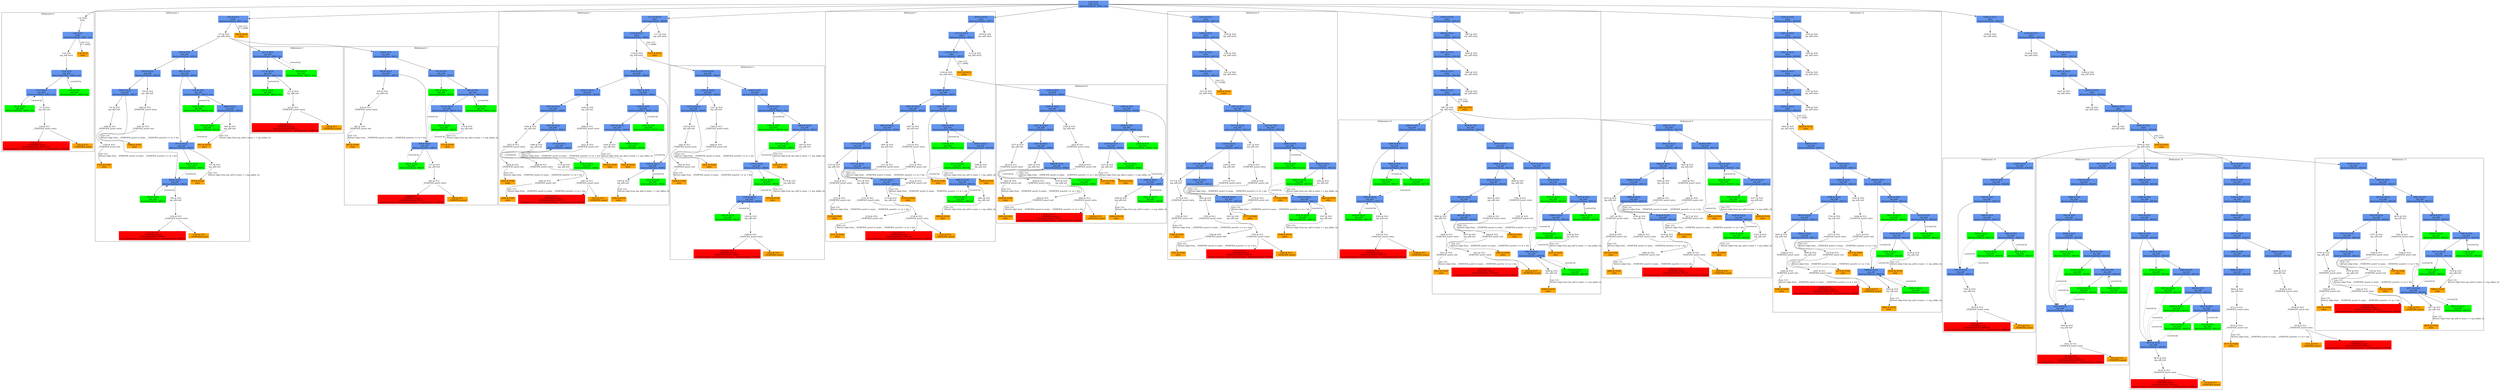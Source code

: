digraph ARG {
node [style="filled" shape="box" color="white"]
subgraph cluster_0 {
label="Refinement 0"
1 [label="1 @ N162\nmain\n" id="1"]
4 [fillcolor="cornflowerblue" label="4 @ N151\nmain\nAbstractionState: ABS1: true\n" id="4"]
8 [label="8 @ N20\nmp_add entry\n" id="8"]
43 [fillcolor="cornflowerblue" label="43 @ N70\nmp_add\nAbstractionState: ABS2: true\n" id="43"]
53 [fillcolor="cornflowerblue" label="53 @ N122\nmp_add\nAbstractionState: ABS3: true\n" id="53"]
81 [fillcolor="green" label="81 @ N122\nmp_add\nAbstractionState: ABS4: true\n" id="81"]
57 [label="57 @ N19\nmp_add exit\n" id="57"]
159 [label="159 @ N11\n__VERIFIER_assert entry\n" id="159"]
164 [fillcolor="red" label="164 @ N15\n__VERIFIER_assert\nAbstractionState: ABS6: true\n AutomatonState: ErrorLabelAutomaton: _predefinedState_ERROR\n" id="164"]
162 [fillcolor="orange" label="162 @ N13\n__VERIFIER_assert\n" id="162"]
158 [fillcolor="green" label="158 @ N70\nmp_add\nAbstractionState: ABS5: true\n" id="158"]
5 [fillcolor="orange" label="5 @ N152\nmain\n" id="5"]
1 -> 4 []
4 -> 5 [label="Line 113: \l[i < 2048]\l" id="4 -> 5"]
4 -> 8 []
8 -> 43 []
158 -> 43 [style="dashed" weight="0" label="covered by"]
43 -> 158 []
43 -> 53 []
81 -> 53 [style="dashed" weight="0" label="covered by"]
53 -> 57 []
53 -> 81 []
57 -> 159 []
159 -> 162 []
159 -> 164 []
}
0 -> 1
subgraph cluster_1 {
label="Refinement 1"
207 [fillcolor="cornflowerblue" label="207 @ N70\nmp_add\nAbstractionState: ABS8: true\n" id="207"]
217 [fillcolor="cornflowerblue" label="217 @ N122\nmp_add\nAbstractionState: ABS9: true\n" id="217"]
245 [fillcolor="green" label="245 @ N122\nmp_add\nAbstractionState: ABS10: true\n" id="245"]
221 [label="221 @ N19\nmp_add exit\n" id="221"]
323 [label="323 @ N11\n__VERIFIER_assert entry\n" id="323"]
328 [fillcolor="red" label="328 @ N15\n__VERIFIER_assert\nAbstractionState: ABS12\n AutomatonState: ErrorLabelAutomaton: _predefinedState_ERROR\n" id="328"]
326 [fillcolor="orange" label="326 @ N13\n__VERIFIER_assert\n" id="326"]
322 [fillcolor="green" label="322 @ N70\nmp_add\nAbstractionState: ABS11: true\n" id="322"]
322 -> 207 [style="dashed" weight="0" label="covered by"]
207 -> 322 []
207 -> 217 []
245 -> 217 [style="dashed" weight="0" label="covered by"]
217 -> 221 []
217 -> 245 []
221 -> 323 []
323 -> 326 []
323 -> 328 []
}
172 -> 207
subgraph cluster_2 {
label="Refinement 2"
330 [fillcolor="cornflowerblue" label="330 @ N70\nmp_add\nAbstractionState: ABS13\n" id="330"]
340 [fillcolor="cornflowerblue" label="340 @ N122\nmp_add\nAbstractionState: ABS14\n" id="340"]
368 [fillcolor="cornflowerblue" label="368 @ N122\nmp_add\nAbstractionState: ABS15\n" id="368"]
396 [fillcolor="green" label="396 @ N122\nmp_add\nAbstractionState: ABS16\n" id="396"]
372 [label="372 @ N19\nmp_add exit\n" id="372"]
683 [label="683 @ N11\n__VERIFIER_assert entry\n" id="683"]
688 [fillcolor="red" label="688 @ N15\n__VERIFIER_assert\nAbstractionState: ABS24\n AutomatonState: ErrorLabelAutomaton: _predefinedState_ERROR\n" id="688"]
686 [fillcolor="orange" label="686 @ N13\n__VERIFIER_assert\n" id="686"]
344 [label="344 @ N19\nmp_add exit\n" id="344"]
676 [label="676 @ N11\n__VERIFIER_assert entry\n" id="676"]
681 [label="681 @ N10\n__VERIFIER_assert exit\n" id="681"]
682 [fillcolor="orange" label="682 @ N160\nmain\n" id="682"]
473 [fillcolor="cornflowerblue" label="473 @ N70\nmp_add\nAbstractionState: ABS17\n" id="473"]
483 [fillcolor="green" label="483 @ N122\nmp_add\nAbstractionState: ABS18\n" id="483"]
560 [fillcolor="cornflowerblue" label="560 @ N70\nmp_add\nAbstractionState: ABS19: true\n" id="560"]
570 [fillcolor="cornflowerblue" label="570 @ N122\nmp_add\nAbstractionState: ABS20: true\n" id="570"]
598 [fillcolor="green" label="598 @ N122\nmp_add\nAbstractionState: ABS21\n" id="598"]
574 [label="574 @ N19\nmp_add exit\n" id="574"]
575 [fillcolor="orange" label="575 @ N159\nmain\n" id="575"]
675 [fillcolor="green" label="675 @ N70\nmp_add\nAbstractionState: ABS22: true\n" id="675"]
330 -> 473 []
330 -> 340 []
340 -> 344 []
340 -> 368 []
396 -> 368 [style="dashed" weight="0" label="covered by"]
483 -> 368 [style="dashed" weight="0" label="covered by"]
598 -> 368 [style="dashed" weight="0" label="covered by"]
368 -> 372 []
368 -> 396 []
372 -> 683 []
683 -> 686 []
683 -> 688 []
344 -> 676 []
676 -> 681 []
681 -> 682 [label="Line 125: \lReturn edge from __VERIFIER_assert to main: __VERIFIER_assert(r == (a + b));\l" id="681 -> 682"]
473 -> 560 []
473 -> 483 []
675 -> 560 [style="dashed" weight="0" label="covered by"]
560 -> 675 []
560 -> 570 []
570 -> 574 []
570 -> 598 []
574 -> 575 [label="Line 123: \lReturn edge from mp_add to main: r = mp_add(a, b);\l" id="574 -> 575"]
}
172 -> 330
subgraph cluster_3 {
label="Refinement 3"
168 [fillcolor="cornflowerblue" label="168 @ N151\nmain\nAbstractionState: ABS7: true\n" id="168"]
172 [label="172 @ N20\nmp_add entry\n" id="172"]
690 [fillcolor="cornflowerblue" label="690 @ N70\nmp_add\nAbstractionState: ABS25\n" id="690"]
700 [fillcolor="cornflowerblue" label="700 @ N122\nmp_add\nAbstractionState: ABS26\n" id="700"]
728 [fillcolor="cornflowerblue" label="728 @ N122\nmp_add\nAbstractionState: ABS27\n" id="728"]
756 [fillcolor="cornflowerblue" label="756 @ N122\nmp_add\nAbstractionState: ABS28\n" id="756"]
784 [fillcolor="green" label="784 @ N122\nmp_add\nAbstractionState: ABS29\n" id="784"]
760 [label="760 @ N19\nmp_add exit\n" id="760"]
1106 [label="1106 @ N11\n__VERIFIER_assert entry\n" id="1106"]
1111 [fillcolor="red" label="1111 @ N15\n__VERIFIER_assert\nAbstractionState: ABS39\n AutomatonState: ErrorLabelAutomaton: _predefinedState_ERROR\n" id="1111"]
1109 [fillcolor="orange" label="1109 @ N13\n__VERIFIER_assert\n" id="1109"]
732 [label="732 @ N19\nmp_add exit\n" id="732"]
1099 [label="1099 @ N11\n__VERIFIER_assert entry\n" id="1099"]
1104 [label="1104 @ N10\n__VERIFIER_assert exit\n" id="1104"]
1105 [fillcolor="orange" label="1105 @ N160\nmain\n" id="1105"]
704 [label="704 @ N19\nmp_add exit\n" id="704"]
1092 [label="1092 @ N11\n__VERIFIER_assert entry\n" id="1092"]
1097 [label="1097 @ N10\n__VERIFIER_assert exit\n" id="1097"]
1098 [fillcolor="orange" label="1098 @ N160\nmain\n" id="1098"]
861 [fillcolor="cornflowerblue" label="861 @ N70\nmp_add\nAbstractionState: ABS30\n" id="861"]
871 [fillcolor="cornflowerblue" label="871 @ N122\nmp_add\nAbstractionState: ABS31\n" id="871"]
899 [fillcolor="green" label="899 @ N122\nmp_add\nAbstractionState: ABS32\n" id="899"]
875 [label="875 @ N19\nmp_add exit\n" id="875"]
876 [fillcolor="orange" label="876 @ N159\nmain\n" id="876"]
976 [fillcolor="cornflowerblue" label="976 @ N70\nmp_add\nAbstractionState: ABS33: true\n" id="976"]
986 [fillcolor="cornflowerblue" label="986 @ N122\nmp_add\nAbstractionState: ABS34\n" id="986"]
1014 [fillcolor="green" label="1014 @ N122\nmp_add\nAbstractionState: ABS35\n" id="1014"]
990 [label="990 @ N19\nmp_add exit\n" id="990"]
991 [fillcolor="orange" label="991 @ N159\nmain\n" id="991"]
1091 [fillcolor="green" label="1091 @ N70\nmp_add\nAbstractionState: ABS36: true\n" id="1091"]
169 [fillcolor="orange" label="169 @ N152\nmain\n" id="169"]
168 -> 169 [label="Line 113: \l[i < 2048]\l" id="168 -> 169"]
168 -> 172 []
172 -> 690 []
690 -> 861 []
690 -> 700 []
700 -> 704 []
700 -> 728 []
728 -> 732 []
728 -> 756 []
784 -> 756 [style="dashed" weight="0" label="covered by"]
899 -> 756 [style="dashed" weight="0" label="covered by"]
756 -> 760 []
756 -> 784 []
760 -> 1106 []
1106 -> 1109 []
1106 -> 1111 []
732 -> 1099 []
1099 -> 1104 []
1104 -> 1105 [label="Line 125: \lReturn edge from __VERIFIER_assert to main: __VERIFIER_assert(r == (a + b));\l" id="1104 -> 1105"]
704 -> 1092 []
1092 -> 1097 []
1097 -> 1098 [label="Line 125: \lReturn edge from __VERIFIER_assert to main: __VERIFIER_assert(r == (a + b));\l" id="1097 -> 1098"]
861 -> 976 []
861 -> 871 []
1014 -> 871 [style="dashed" weight="0" label="covered by"]
871 -> 875 []
871 -> 899 []
875 -> 876 [label="Line 123: \lReturn edge from mp_add to main: r = mp_add(a, b);\l" id="875 -> 876"]
1091 -> 976 [style="dashed" weight="0" label="covered by"]
976 -> 1091 []
976 -> 986 []
986 -> 990 []
986 -> 1014 []
990 -> 991 [label="Line 123: \lReturn edge from mp_add to main: r = mp_add(a, b);\l" id="990 -> 991"]
}
0 -> 168
subgraph cluster_4 {
label="Refinement 4"
1193 [fillcolor="cornflowerblue" label="1193 @ N70\nmp_add\nAbstractionState: ABS43\n" id="1193"]
1203 [fillcolor="cornflowerblue" label="1203 @ N122\nmp_add\nAbstractionState: ABS44\n" id="1203"]
1231 [fillcolor="cornflowerblue" label="1231 @ N122\nmp_add\nAbstractionState: ABS45\n" id="1231"]
1259 [fillcolor="cornflowerblue" label="1259 @ N122\nmp_add\nAbstractionState: ABS46\n" id="1259"]
1287 [fillcolor="green" label="1287 @ N122\nmp_add\nAbstractionState: ABS47\n" id="1287"]
1263 [label="1263 @ N19\nmp_add exit\n" id="1263"]
1609 [label="1609 @ N11\n__VERIFIER_assert entry\n" id="1609"]
1614 [fillcolor="red" label="1614 @ N15\n__VERIFIER_assert\nAbstractionState: ABS57\n AutomatonState: ErrorLabelAutomaton: _predefinedState_ERROR\n" id="1614"]
1612 [fillcolor="orange" label="1612 @ N13\n__VERIFIER_assert\n" id="1612"]
1235 [label="1235 @ N19\nmp_add exit\n" id="1235"]
1602 [label="1602 @ N11\n__VERIFIER_assert entry\n" id="1602"]
1607 [label="1607 @ N10\n__VERIFIER_assert exit\n" id="1607"]
1608 [fillcolor="orange" label="1608 @ N160\nmain\n" id="1608"]
1207 [label="1207 @ N19\nmp_add exit\n" id="1207"]
1595 [label="1595 @ N11\n__VERIFIER_assert entry\n" id="1595"]
1600 [label="1600 @ N10\n__VERIFIER_assert exit\n" id="1600"]
1601 [fillcolor="orange" label="1601 @ N160\nmain\n" id="1601"]
1364 [fillcolor="cornflowerblue" label="1364 @ N70\nmp_add\nAbstractionState: ABS48\n" id="1364"]
1374 [fillcolor="cornflowerblue" label="1374 @ N122\nmp_add\nAbstractionState: ABS49\n" id="1374"]
1402 [fillcolor="green" label="1402 @ N122\nmp_add\nAbstractionState: ABS50\n" id="1402"]
1378 [label="1378 @ N19\nmp_add exit\n" id="1378"]
1379 [fillcolor="orange" label="1379 @ N159\nmain\n" id="1379"]
1479 [fillcolor="cornflowerblue" label="1479 @ N70\nmp_add\nAbstractionState: ABS51: true\n" id="1479"]
1489 [fillcolor="cornflowerblue" label="1489 @ N122\nmp_add\nAbstractionState: ABS52\n" id="1489"]
1517 [fillcolor="green" label="1517 @ N122\nmp_add\nAbstractionState: ABS53\n" id="1517"]
1493 [label="1493 @ N19\nmp_add exit\n" id="1493"]
1494 [fillcolor="orange" label="1494 @ N159\nmain\n" id="1494"]
1594 [fillcolor="green" label="1594 @ N70\nmp_add\nAbstractionState: ABS54: true\n" id="1594"]
1193 -> 1364 []
1193 -> 1203 []
1203 -> 1207 []
1203 -> 1231 []
1231 -> 1235 []
1231 -> 1259 []
1287 -> 1259 [style="dashed" weight="0" label="covered by"]
1402 -> 1259 [style="dashed" weight="0" label="covered by"]
1259 -> 1263 []
1259 -> 1287 []
1263 -> 1609 []
1609 -> 1612 []
1609 -> 1614 []
1235 -> 1602 []
1602 -> 1607 []
1607 -> 1608 [label="Line 125: \lReturn edge from __VERIFIER_assert to main: __VERIFIER_assert(r == (a + b));\l" id="1607 -> 1608"]
1207 -> 1595 []
1595 -> 1600 []
1600 -> 1601 [label="Line 125: \lReturn edge from __VERIFIER_assert to main: __VERIFIER_assert(r == (a + b));\l" id="1600 -> 1601"]
1364 -> 1479 []
1364 -> 1374 []
1517 -> 1374 [style="dashed" weight="0" label="covered by"]
1374 -> 1378 []
1374 -> 1402 []
1378 -> 1379 [label="Line 123: \lReturn edge from mp_add to main: r = mp_add(a, b);\l" id="1378 -> 1379"]
1594 -> 1479 [style="dashed" weight="0" label="covered by"]
1479 -> 1594 []
1479 -> 1489 []
1489 -> 1493 []
1489 -> 1517 []
1493 -> 1494 [label="Line 123: \lReturn edge from mp_add to main: r = mp_add(a, b);\l" id="1493 -> 1494"]
}
1158 -> 1193
subgraph cluster_5 {
label="Refinement 5"
1113 [fillcolor="cornflowerblue" label="1113 @ N151\nmain\nAbstractionState: ABS40\n" id="1113"]
1154 [fillcolor="cornflowerblue" label="1154 @ N151\nmain\nAbstractionState: ABS42\n" id="1154"]
1158 [label="1158 @ N20\nmp_add entry\n" id="1158"]
1616 [fillcolor="cornflowerblue" label="1616 @ N70\nmp_add\nAbstractionState: ABS58\n" id="1616"]
1626 [fillcolor="cornflowerblue" label="1626 @ N122\nmp_add\nAbstractionState: ABS59\n" id="1626"]
1654 [fillcolor="cornflowerblue" label="1654 @ N122\nmp_add\nAbstractionState: ABS60\n" id="1654"]
1682 [fillcolor="cornflowerblue" label="1682 @ N122\nmp_add\nAbstractionState: ABS61\n" id="1682"]
1710 [fillcolor="cornflowerblue" label="1710 @ N122\nmp_add\nAbstractionState: ABS62\n" id="1710"]
1738 [fillcolor="green" label="1738 @ N122\nmp_add\nAbstractionState: ABS63\n" id="1738"]
1714 [label="1714 @ N19\nmp_add exit\n" id="1714"]
2067 [label="2067 @ N11\n__VERIFIER_assert entry\n" id="2067"]
2072 [fillcolor="red" label="2072 @ N15\n__VERIFIER_assert\nAbstractionState: ABS74\n AutomatonState: ErrorLabelAutomaton: _predefinedState_ERROR\n" id="2072"]
2070 [fillcolor="orange" label="2070 @ N13\n__VERIFIER_assert\n" id="2070"]
1686 [label="1686 @ N19\nmp_add exit\n" id="1686"]
2060 [label="2060 @ N11\n__VERIFIER_assert entry\n" id="2060"]
2065 [label="2065 @ N10\n__VERIFIER_assert exit\n" id="2065"]
2066 [fillcolor="orange" label="2066 @ N160\nmain\n" id="2066"]
1658 [label="1658 @ N19\nmp_add exit\n" id="1658"]
2053 [label="2053 @ N11\n__VERIFIER_assert entry\n" id="2053"]
2058 [label="2058 @ N10\n__VERIFIER_assert exit\n" id="2058"]
2059 [fillcolor="orange" label="2059 @ N160\nmain\n" id="2059"]
1630 [label="1630 @ N19\nmp_add exit\n" id="1630"]
2046 [label="2046 @ N11\n__VERIFIER_assert entry\n" id="2046"]
2051 [label="2051 @ N10\n__VERIFIER_assert exit\n" id="2051"]
2052 [fillcolor="orange" label="2052 @ N160\nmain\n" id="2052"]
1815 [fillcolor="cornflowerblue" label="1815 @ N70\nmp_add\nAbstractionState: ABS64\n" id="1815"]
1825 [fillcolor="cornflowerblue" label="1825 @ N122\nmp_add\nAbstractionState: ABS65\n" id="1825"]
1853 [fillcolor="green" label="1853 @ N122\nmp_add\nAbstractionState: ABS66\n" id="1853"]
1829 [label="1829 @ N19\nmp_add exit\n" id="1829"]
1830 [fillcolor="orange" label="1830 @ N159\nmain\n" id="1830"]
1930 [fillcolor="cornflowerblue" label="1930 @ N70\nmp_add\nAbstractionState: ABS67: true\n" id="1930"]
1940 [fillcolor="cornflowerblue" label="1940 @ N122\nmp_add\nAbstractionState: ABS68\n" id="1940"]
1968 [fillcolor="green" label="1968 @ N122\nmp_add\nAbstractionState: ABS69\n" id="1968"]
1944 [label="1944 @ N19\nmp_add exit\n" id="1944"]
1945 [fillcolor="orange" label="1945 @ N159\nmain\n" id="1945"]
2045 [fillcolor="green" label="2045 @ N70\nmp_add\nAbstractionState: ABS70: true\n" id="2045"]
1155 [fillcolor="orange" label="1155 @ N152\nmain\n" id="1155"]
1117 [label="1117 @ N20\nmp_add entry\n" id="1117"]
1113 -> 1117 []
1113 -> 1154 []
1154 -> 1155 [label="Line 113: \l[i < 2048]\l" id="1154 -> 1155"]
1154 -> 1158 []
1158 -> 1616 []
1616 -> 1815 []
1616 -> 1626 []
1626 -> 1630 []
1626 -> 1654 []
1654 -> 1658 []
1654 -> 1682 []
1682 -> 1686 []
1682 -> 1710 []
1738 -> 1710 [style="dashed" weight="0" label="covered by"]
1710 -> 1714 []
1710 -> 1738 []
1714 -> 2067 []
2067 -> 2070 []
2067 -> 2072 []
1686 -> 2060 []
2060 -> 2065 []
2065 -> 2066 [label="Line 125: \lReturn edge from __VERIFIER_assert to main: __VERIFIER_assert(r == (a + b));\l" id="2065 -> 2066"]
1658 -> 2053 []
2053 -> 2058 []
2058 -> 2059 [label="Line 125: \lReturn edge from __VERIFIER_assert to main: __VERIFIER_assert(r == (a + b));\l" id="2058 -> 2059"]
1630 -> 2046 []
2046 -> 2051 []
2051 -> 2052 [label="Line 125: \lReturn edge from __VERIFIER_assert to main: __VERIFIER_assert(r == (a + b));\l" id="2051 -> 2052"]
1815 -> 1930 []
1815 -> 1825 []
1853 -> 1825 [style="dashed" weight="0" label="covered by"]
1968 -> 1825 [style="dashed" weight="0" label="covered by"]
1825 -> 1829 []
1825 -> 1853 []
1829 -> 1830 [label="Line 123: \lReturn edge from mp_add to main: r = mp_add(a, b);\l" id="1829 -> 1830"]
2045 -> 1930 [style="dashed" weight="0" label="covered by"]
1930 -> 2045 []
1930 -> 1940 []
1940 -> 1944 []
1940 -> 1968 []
1944 -> 1945 [label="Line 123: \lReturn edge from mp_add to main: r = mp_add(a, b);\l" id="1944 -> 1945"]
}
0 -> 1113
subgraph cluster_6 {
label="Refinement 6"
2195 [fillcolor="cornflowerblue" label="2195 @ N70\nmp_add\nAbstractionState: ABS80\n" id="2195"]
2205 [fillcolor="cornflowerblue" label="2205 @ N122\nmp_add\nAbstractionState: ABS81\n" id="2205"]
2233 [fillcolor="cornflowerblue" label="2233 @ N122\nmp_add\nAbstractionState: ABS82\n" id="2233"]
2261 [fillcolor="cornflowerblue" label="2261 @ N122\nmp_add\nAbstractionState: ABS83\n" id="2261"]
2289 [fillcolor="cornflowerblue" label="2289 @ N122\nmp_add\nAbstractionState: ABS84\n" id="2289"]
2317 [fillcolor="green" label="2317 @ N122\nmp_add\nAbstractionState: ABS85\n" id="2317"]
2293 [label="2293 @ N19\nmp_add exit\n" id="2293"]
2646 [label="2646 @ N11\n__VERIFIER_assert entry\n" id="2646"]
2651 [fillcolor="red" label="2651 @ N15\n__VERIFIER_assert\nAbstractionState: ABS96\n AutomatonState: ErrorLabelAutomaton: _predefinedState_ERROR\n" id="2651"]
2649 [fillcolor="orange" label="2649 @ N13\n__VERIFIER_assert\n" id="2649"]
2265 [label="2265 @ N19\nmp_add exit\n" id="2265"]
2639 [label="2639 @ N11\n__VERIFIER_assert entry\n" id="2639"]
2644 [label="2644 @ N10\n__VERIFIER_assert exit\n" id="2644"]
2645 [fillcolor="orange" label="2645 @ N160\nmain\n" id="2645"]
2237 [label="2237 @ N19\nmp_add exit\n" id="2237"]
2632 [label="2632 @ N11\n__VERIFIER_assert entry\n" id="2632"]
2637 [label="2637 @ N10\n__VERIFIER_assert exit\n" id="2637"]
2638 [fillcolor="orange" label="2638 @ N160\nmain\n" id="2638"]
2209 [label="2209 @ N19\nmp_add exit\n" id="2209"]
2625 [label="2625 @ N11\n__VERIFIER_assert entry\n" id="2625"]
2630 [label="2630 @ N10\n__VERIFIER_assert exit\n" id="2630"]
2631 [fillcolor="orange" label="2631 @ N160\nmain\n" id="2631"]
2394 [fillcolor="cornflowerblue" label="2394 @ N70\nmp_add\nAbstractionState: ABS86\n" id="2394"]
2404 [fillcolor="cornflowerblue" label="2404 @ N122\nmp_add\nAbstractionState: ABS87\n" id="2404"]
2432 [fillcolor="green" label="2432 @ N122\nmp_add\nAbstractionState: ABS88\n" id="2432"]
2408 [label="2408 @ N19\nmp_add exit\n" id="2408"]
2409 [fillcolor="orange" label="2409 @ N159\nmain\n" id="2409"]
2509 [fillcolor="cornflowerblue" label="2509 @ N70\nmp_add\nAbstractionState: ABS89: true\n" id="2509"]
2519 [fillcolor="cornflowerblue" label="2519 @ N122\nmp_add\nAbstractionState: ABS90\n" id="2519"]
2547 [fillcolor="green" label="2547 @ N122\nmp_add\nAbstractionState: ABS91\n" id="2547"]
2523 [label="2523 @ N19\nmp_add exit\n" id="2523"]
2524 [fillcolor="orange" label="2524 @ N159\nmain\n" id="2524"]
2624 [fillcolor="green" label="2624 @ N70\nmp_add\nAbstractionState: ABS92: true\n" id="2624"]
2195 -> 2394 []
2195 -> 2205 []
2205 -> 2209 []
2205 -> 2233 []
2233 -> 2237 []
2233 -> 2261 []
2261 -> 2265 []
2261 -> 2289 []
2317 -> 2289 [style="dashed" weight="0" label="covered by"]
2289 -> 2293 []
2289 -> 2317 []
2293 -> 2646 []
2646 -> 2649 []
2646 -> 2651 []
2265 -> 2639 []
2639 -> 2644 []
2644 -> 2645 [label="Line 125: \lReturn edge from __VERIFIER_assert to main: __VERIFIER_assert(r == (a + b));\l" id="2644 -> 2645"]
2237 -> 2632 []
2632 -> 2637 []
2637 -> 2638 [label="Line 125: \lReturn edge from __VERIFIER_assert to main: __VERIFIER_assert(r == (a + b));\l" id="2637 -> 2638"]
2209 -> 2625 []
2625 -> 2630 []
2630 -> 2631 [label="Line 125: \lReturn edge from __VERIFIER_assert to main: __VERIFIER_assert(r == (a + b));\l" id="2630 -> 2631"]
2394 -> 2509 []
2394 -> 2404 []
2432 -> 2404 [style="dashed" weight="0" label="covered by"]
2547 -> 2404 [style="dashed" weight="0" label="covered by"]
2404 -> 2408 []
2404 -> 2432 []
2408 -> 2409 [label="Line 123: \lReturn edge from mp_add to main: r = mp_add(a, b);\l" id="2408 -> 2409"]
2624 -> 2509 [style="dashed" weight="0" label="covered by"]
2509 -> 2624 []
2509 -> 2519 []
2519 -> 2523 []
2519 -> 2547 []
2523 -> 2524 [label="Line 123: \lReturn edge from mp_add to main: r = mp_add(a, b);\l" id="2523 -> 2524"]
}
2160 -> 2195
subgraph cluster_7 {
label="Refinement 7"
2074 [fillcolor="cornflowerblue" label="2074 @ N151\nmain\nAbstractionState: ABS75\n" id="2074"]
2115 [fillcolor="cornflowerblue" label="2115 @ N151\nmain\nAbstractionState: ABS77\n" id="2115"]
2156 [fillcolor="cornflowerblue" label="2156 @ N151\nmain\nAbstractionState: ABS79\n" id="2156"]
2160 [label="2160 @ N20\nmp_add entry\n" id="2160"]
2653 [fillcolor="cornflowerblue" label="2653 @ N70\nmp_add\nAbstractionState: ABS97\n" id="2653"]
2663 [fillcolor="cornflowerblue" label="2663 @ N122\nmp_add\nAbstractionState: ABS98\n" id="2663"]
2691 [fillcolor="cornflowerblue" label="2691 @ N122\nmp_add\nAbstractionState: ABS99\n" id="2691"]
2719 [fillcolor="cornflowerblue" label="2719 @ N122\nmp_add\nAbstractionState: ABS100\n" id="2719"]
2747 [fillcolor="cornflowerblue" label="2747 @ N122\nmp_add\nAbstractionState: ABS101\n" id="2747"]
2775 [fillcolor="cornflowerblue" label="2775 @ N122\nmp_add\nAbstractionState: ABS102\n" id="2775"]
2779 [label="2779 @ N19\nmp_add exit\n" id="2779"]
3138 [label="3138 @ N11\n__VERIFIER_assert entry\n" id="3138"]
3143 [fillcolor="red" label="3143 @ N15\n__VERIFIER_assert\nAbstractionState: ABS115\n AutomatonState: ErrorLabelAutomaton: _predefinedState_ERROR\n" id="3143"]
3141 [fillcolor="orange" label="3141 @ N13\n__VERIFIER_assert\n" id="3141"]
2751 [label="2751 @ N19\nmp_add exit\n" id="2751"]
3131 [label="3131 @ N11\n__VERIFIER_assert entry\n" id="3131"]
3136 [label="3136 @ N10\n__VERIFIER_assert exit\n" id="3136"]
3137 [fillcolor="orange" label="3137 @ N160\nmain\n" id="3137"]
2723 [label="2723 @ N19\nmp_add exit\n" id="2723"]
3124 [label="3124 @ N11\n__VERIFIER_assert entry\n" id="3124"]
3129 [label="3129 @ N10\n__VERIFIER_assert exit\n" id="3129"]
3130 [fillcolor="orange" label="3130 @ N160\nmain\n" id="3130"]
2695 [label="2695 @ N19\nmp_add exit\n" id="2695"]
3117 [label="3117 @ N11\n__VERIFIER_assert entry\n" id="3117"]
3122 [label="3122 @ N10\n__VERIFIER_assert exit\n" id="3122"]
3123 [fillcolor="orange" label="3123 @ N160\nmain\n" id="3123"]
2667 [label="2667 @ N19\nmp_add exit\n" id="2667"]
3110 [label="3110 @ N11\n__VERIFIER_assert entry\n" id="3110"]
3115 [label="3115 @ N10\n__VERIFIER_assert exit\n" id="3115"]
3116 [fillcolor="orange" label="3116 @ N160\nmain\n" id="3116"]
2879 [fillcolor="cornflowerblue" label="2879 @ N70\nmp_add\nAbstractionState: ABS104\n" id="2879"]
2889 [fillcolor="cornflowerblue" label="2889 @ N122\nmp_add\nAbstractionState: ABS105\n" id="2889"]
2917 [fillcolor="green" label="2917 @ N122\nmp_add\nAbstractionState: ABS106\n" id="2917"]
2893 [label="2893 @ N19\nmp_add exit\n" id="2893"]
2894 [fillcolor="orange" label="2894 @ N159\nmain\n" id="2894"]
2994 [fillcolor="cornflowerblue" label="2994 @ N70\nmp_add\nAbstractionState: ABS107: true\n" id="2994"]
3004 [fillcolor="cornflowerblue" label="3004 @ N122\nmp_add\nAbstractionState: ABS108\n" id="3004"]
3032 [fillcolor="green" label="3032 @ N122\nmp_add\nAbstractionState: ABS109\n" id="3032"]
3008 [label="3008 @ N19\nmp_add exit\n" id="3008"]
3009 [fillcolor="orange" label="3009 @ N159\nmain\n" id="3009"]
3109 [fillcolor="green" label="3109 @ N70\nmp_add\nAbstractionState: ABS110: true\n" id="3109"]
2157 [fillcolor="orange" label="2157 @ N152\nmain\n" id="2157"]
2119 [label="2119 @ N20\nmp_add entry\n" id="2119"]
2078 [label="2078 @ N20\nmp_add entry\n" id="2078"]
2074 -> 2078 []
2074 -> 2115 []
2115 -> 2119 []
2115 -> 2156 []
2156 -> 2157 [label="Line 113: \l[i < 2048]\l" id="2156 -> 2157"]
2156 -> 2160 []
2160 -> 2653 []
2653 -> 2879 []
2653 -> 2663 []
2663 -> 2667 []
2663 -> 2691 []
2691 -> 2695 []
2691 -> 2719 []
2719 -> 2723 []
2719 -> 2747 []
2747 -> 2751 []
2747 -> 2775 []
2775 -> 2779 []
2779 -> 3138 []
3138 -> 3141 []
3138 -> 3143 []
2751 -> 3131 []
3131 -> 3136 []
3136 -> 3137 [label="Line 125: \lReturn edge from __VERIFIER_assert to main: __VERIFIER_assert(r == (a + b));\l" id="3136 -> 3137"]
2723 -> 3124 []
3124 -> 3129 []
3129 -> 3130 [label="Line 125: \lReturn edge from __VERIFIER_assert to main: __VERIFIER_assert(r == (a + b));\l" id="3129 -> 3130"]
2695 -> 3117 []
3117 -> 3122 []
3122 -> 3123 [label="Line 125: \lReturn edge from __VERIFIER_assert to main: __VERIFIER_assert(r == (a + b));\l" id="3122 -> 3123"]
2667 -> 3110 []
3110 -> 3115 []
3115 -> 3116 [label="Line 125: \lReturn edge from __VERIFIER_assert to main: __VERIFIER_assert(r == (a + b));\l" id="3115 -> 3116"]
2879 -> 2994 []
2879 -> 2889 []
2917 -> 2889 [style="dashed" weight="0" label="covered by"]
3032 -> 2889 [style="dashed" weight="0" label="covered by"]
2889 -> 2893 []
2889 -> 2917 []
2893 -> 2894 [label="Line 123: \lReturn edge from mp_add to main: r = mp_add(a, b);\l" id="2893 -> 2894"]
3109 -> 2994 [style="dashed" weight="0" label="covered by"]
2994 -> 3109 []
2994 -> 3004 []
3004 -> 3008 []
3004 -> 3032 []
3008 -> 3009 [label="Line 123: \lReturn edge from mp_add to main: r = mp_add(a, b);\l" id="3008 -> 3009"]
}
0 -> 2074
subgraph cluster_8 {
label="Refinement 8"
3145 [fillcolor="cornflowerblue" label="3145 @ N151\nmain\nAbstractionState: ABS116\n" id="3145"]
3186 [fillcolor="cornflowerblue" label="3186 @ N151\nmain\nAbstractionState: ABS118\n" id="3186"]
3227 [fillcolor="cornflowerblue" label="3227 @ N151\nmain\nAbstractionState: ABS120\n" id="3227"]
3268 [fillcolor="cornflowerblue" label="3268 @ N151\nmain\nAbstractionState: ABS122\n" id="3268"]
3272 [label="3272 @ N20\nmp_add entry\n" id="3272"]
3307 [fillcolor="cornflowerblue" label="3307 @ N70\nmp_add\nAbstractionState: ABS123\n" id="3307"]
3317 [fillcolor="cornflowerblue" label="3317 @ N122\nmp_add\nAbstractionState: ABS124\n" id="3317"]
3345 [fillcolor="cornflowerblue" label="3345 @ N122\nmp_add\nAbstractionState: ABS125\n" id="3345"]
3373 [fillcolor="cornflowerblue" label="3373 @ N122\nmp_add\nAbstractionState: ABS126\n" id="3373"]
3401 [fillcolor="cornflowerblue" label="3401 @ N122\nmp_add\nAbstractionState: ABS127\n" id="3401"]
3429 [fillcolor="cornflowerblue" label="3429 @ N122\nmp_add\nAbstractionState: ABS128\n" id="3429"]
3433 [label="3433 @ N19\nmp_add exit\n" id="3433"]
3792 [label="3792 @ N11\n__VERIFIER_assert entry\n" id="3792"]
3797 [fillcolor="red" label="3797 @ N15\n__VERIFIER_assert\nAbstractionState: ABS141\n AutomatonState: ErrorLabelAutomaton: _predefinedState_ERROR\n" id="3797"]
3795 [fillcolor="orange" label="3795 @ N13\n__VERIFIER_assert\n" id="3795"]
3405 [label="3405 @ N19\nmp_add exit\n" id="3405"]
3785 [label="3785 @ N11\n__VERIFIER_assert entry\n" id="3785"]
3790 [label="3790 @ N10\n__VERIFIER_assert exit\n" id="3790"]
3791 [fillcolor="orange" label="3791 @ N160\nmain\n" id="3791"]
3377 [label="3377 @ N19\nmp_add exit\n" id="3377"]
3778 [label="3778 @ N11\n__VERIFIER_assert entry\n" id="3778"]
3783 [label="3783 @ N10\n__VERIFIER_assert exit\n" id="3783"]
3784 [fillcolor="orange" label="3784 @ N160\nmain\n" id="3784"]
3349 [label="3349 @ N19\nmp_add exit\n" id="3349"]
3771 [label="3771 @ N11\n__VERIFIER_assert entry\n" id="3771"]
3776 [label="3776 @ N10\n__VERIFIER_assert exit\n" id="3776"]
3777 [fillcolor="orange" label="3777 @ N160\nmain\n" id="3777"]
3321 [label="3321 @ N19\nmp_add exit\n" id="3321"]
3764 [label="3764 @ N11\n__VERIFIER_assert entry\n" id="3764"]
3769 [label="3769 @ N10\n__VERIFIER_assert exit\n" id="3769"]
3770 [fillcolor="orange" label="3770 @ N160\nmain\n" id="3770"]
3533 [fillcolor="cornflowerblue" label="3533 @ N70\nmp_add\nAbstractionState: ABS130\n" id="3533"]
3543 [fillcolor="cornflowerblue" label="3543 @ N122\nmp_add\nAbstractionState: ABS131\n" id="3543"]
3571 [fillcolor="green" label="3571 @ N122\nmp_add\nAbstractionState: ABS132\n" id="3571"]
3547 [label="3547 @ N19\nmp_add exit\n" id="3547"]
3548 [fillcolor="orange" label="3548 @ N159\nmain\n" id="3548"]
3648 [fillcolor="cornflowerblue" label="3648 @ N70\nmp_add\nAbstractionState: ABS133: true\n" id="3648"]
3658 [fillcolor="cornflowerblue" label="3658 @ N122\nmp_add\nAbstractionState: ABS134\n" id="3658"]
3686 [fillcolor="green" label="3686 @ N122\nmp_add\nAbstractionState: ABS135\n" id="3686"]
3662 [label="3662 @ N19\nmp_add exit\n" id="3662"]
3663 [fillcolor="orange" label="3663 @ N159\nmain\n" id="3663"]
3763 [fillcolor="green" label="3763 @ N70\nmp_add\nAbstractionState: ABS136: true\n" id="3763"]
3269 [fillcolor="orange" label="3269 @ N152\nmain\n" id="3269"]
3231 [label="3231 @ N20\nmp_add entry\n" id="3231"]
3190 [label="3190 @ N20\nmp_add entry\n" id="3190"]
3149 [label="3149 @ N20\nmp_add entry\n" id="3149"]
3145 -> 3149 []
3145 -> 3186 []
3186 -> 3190 []
3186 -> 3227 []
3227 -> 3231 []
3227 -> 3268 []
3268 -> 3269 [label="Line 113: \l[i < 2048]\l" id="3268 -> 3269"]
3268 -> 3272 []
3272 -> 3307 []
3307 -> 3533 []
3307 -> 3317 []
3317 -> 3321 []
3317 -> 3345 []
3345 -> 3349 []
3345 -> 3373 []
3373 -> 3377 []
3373 -> 3401 []
3401 -> 3405 []
3401 -> 3429 []
3429 -> 3433 []
3433 -> 3792 []
3792 -> 3795 []
3792 -> 3797 []
3405 -> 3785 []
3785 -> 3790 []
3790 -> 3791 [label="Line 125: \lReturn edge from __VERIFIER_assert to main: __VERIFIER_assert(r == (a + b));\l" id="3790 -> 3791"]
3377 -> 3778 []
3778 -> 3783 []
3783 -> 3784 [label="Line 125: \lReturn edge from __VERIFIER_assert to main: __VERIFIER_assert(r == (a + b));\l" id="3783 -> 3784"]
3349 -> 3771 []
3771 -> 3776 []
3776 -> 3777 [label="Line 125: \lReturn edge from __VERIFIER_assert to main: __VERIFIER_assert(r == (a + b));\l" id="3776 -> 3777"]
3321 -> 3764 []
3764 -> 3769 []
3769 -> 3770 [label="Line 125: \lReturn edge from __VERIFIER_assert to main: __VERIFIER_assert(r == (a + b));\l" id="3769 -> 3770"]
3533 -> 3648 []
3533 -> 3543 []
3571 -> 3543 [style="dashed" weight="0" label="covered by"]
3686 -> 3543 [style="dashed" weight="0" label="covered by"]
3543 -> 3547 []
3543 -> 3571 []
3547 -> 3548 [label="Line 123: \lReturn edge from mp_add to main: r = mp_add(a, b);\l" id="3547 -> 3548"]
3763 -> 3648 [style="dashed" weight="0" label="covered by"]
3648 -> 3763 []
3648 -> 3658 []
3658 -> 3662 []
3658 -> 3686 []
3662 -> 3663 [label="Line 123: \lReturn edge from mp_add to main: r = mp_add(a, b);\l" id="3662 -> 3663"]
}
0 -> 3145
subgraph cluster_9 {
label="Refinement 9"
4002 [fillcolor="cornflowerblue" label="4002 @ N70\nmp_add\nAbstractionState: ABS151\n" id="4002"]
4012 [fillcolor="cornflowerblue" label="4012 @ N122\nmp_add\nAbstractionState: ABS152\n" id="4012"]
4040 [fillcolor="cornflowerblue" label="4040 @ N122\nmp_add\nAbstractionState: ABS153\n" id="4040"]
4068 [fillcolor="cornflowerblue" label="4068 @ N122\nmp_add\nAbstractionState: ABS154\n" id="4068"]
4096 [fillcolor="cornflowerblue" label="4096 @ N122\nmp_add\nAbstractionState: ABS155\n" id="4096"]
4124 [fillcolor="cornflowerblue" label="4124 @ N122\nmp_add\nAbstractionState: ABS156\n" id="4124"]
4128 [label="4128 @ N19\nmp_add exit\n" id="4128"]
4487 [label="4487 @ N11\n__VERIFIER_assert entry\n" id="4487"]
4492 [fillcolor="red" label="4492 @ N15\n__VERIFIER_assert\nAbstractionState: ABS169\n AutomatonState: ErrorLabelAutomaton: _predefinedState_ERROR\n" id="4492"]
4490 [fillcolor="orange" label="4490 @ N13\n__VERIFIER_assert\n" id="4490"]
4100 [label="4100 @ N19\nmp_add exit\n" id="4100"]
4480 [label="4480 @ N11\n__VERIFIER_assert entry\n" id="4480"]
4485 [label="4485 @ N10\n__VERIFIER_assert exit\n" id="4485"]
4486 [fillcolor="orange" label="4486 @ N160\nmain\n" id="4486"]
4072 [label="4072 @ N19\nmp_add exit\n" id="4072"]
4473 [label="4473 @ N11\n__VERIFIER_assert entry\n" id="4473"]
4478 [label="4478 @ N10\n__VERIFIER_assert exit\n" id="4478"]
4479 [fillcolor="orange" label="4479 @ N160\nmain\n" id="4479"]
4044 [label="4044 @ N19\nmp_add exit\n" id="4044"]
4466 [label="4466 @ N11\n__VERIFIER_assert entry\n" id="4466"]
4471 [label="4471 @ N10\n__VERIFIER_assert exit\n" id="4471"]
4472 [fillcolor="orange" label="4472 @ N160\nmain\n" id="4472"]
4016 [label="4016 @ N19\nmp_add exit\n" id="4016"]
4459 [label="4459 @ N11\n__VERIFIER_assert entry\n" id="4459"]
4464 [label="4464 @ N10\n__VERIFIER_assert exit\n" id="4464"]
4465 [fillcolor="orange" label="4465 @ N160\nmain\n" id="4465"]
4228 [fillcolor="cornflowerblue" label="4228 @ N70\nmp_add\nAbstractionState: ABS158\n" id="4228"]
4238 [fillcolor="cornflowerblue" label="4238 @ N122\nmp_add\nAbstractionState: ABS159\n" id="4238"]
4266 [fillcolor="green" label="4266 @ N122\nmp_add\nAbstractionState: ABS160\n" id="4266"]
4242 [label="4242 @ N19\nmp_add exit\n" id="4242"]
4243 [fillcolor="orange" label="4243 @ N159\nmain\n" id="4243"]
4343 [fillcolor="cornflowerblue" label="4343 @ N70\nmp_add\nAbstractionState: ABS161: true\n" id="4343"]
4353 [fillcolor="cornflowerblue" label="4353 @ N122\nmp_add\nAbstractionState: ABS162\n" id="4353"]
4381 [fillcolor="green" label="4381 @ N122\nmp_add\nAbstractionState: ABS163\n" id="4381"]
4357 [label="4357 @ N19\nmp_add exit\n" id="4357"]
4358 [fillcolor="orange" label="4358 @ N159\nmain\n" id="4358"]
4458 [fillcolor="green" label="4458 @ N70\nmp_add\nAbstractionState: ABS164: true\n" id="4458"]
4002 -> 4228 []
4002 -> 4012 []
4012 -> 4016 []
4012 -> 4040 []
4040 -> 4044 []
4040 -> 4068 []
4068 -> 4072 []
4068 -> 4096 []
4096 -> 4100 []
4096 -> 4124 []
4124 -> 4128 []
4128 -> 4487 []
4487 -> 4490 []
4487 -> 4492 []
4100 -> 4480 []
4480 -> 4485 []
4485 -> 4486 [label="Line 125: \lReturn edge from __VERIFIER_assert to main: __VERIFIER_assert(r == (a + b));\l" id="4485 -> 4486"]
4072 -> 4473 []
4473 -> 4478 []
4478 -> 4479 [label="Line 125: \lReturn edge from __VERIFIER_assert to main: __VERIFIER_assert(r == (a + b));\l" id="4478 -> 4479"]
4044 -> 4466 []
4466 -> 4471 []
4471 -> 4472 [label="Line 125: \lReturn edge from __VERIFIER_assert to main: __VERIFIER_assert(r == (a + b));\l" id="4471 -> 4472"]
4016 -> 4459 []
4459 -> 4464 []
4464 -> 4465 [label="Line 125: \lReturn edge from __VERIFIER_assert to main: __VERIFIER_assert(r == (a + b));\l" id="4464 -> 4465"]
4228 -> 4343 []
4228 -> 4238 []
4266 -> 4238 [style="dashed" weight="0" label="covered by"]
4381 -> 4238 [style="dashed" weight="0" label="covered by"]
4238 -> 4242 []
4238 -> 4266 []
4242 -> 4243 [label="Line 123: \lReturn edge from mp_add to main: r = mp_add(a, b);\l" id="4242 -> 4243"]
4458 -> 4343 [style="dashed" weight="0" label="covered by"]
4343 -> 4458 []
4343 -> 4353 []
4353 -> 4357 []
4353 -> 4381 []
4357 -> 4358 [label="Line 123: \lReturn edge from mp_add to main: r = mp_add(a, b);\l" id="4357 -> 4358"]
}
3967 -> 4002
subgraph cluster_10 {
label="Refinement 10"
4494 [fillcolor="cornflowerblue" label="4494 @ N70\nmp_add\nAbstractionState: ABS170\n" id="4494"]
4580 [fillcolor="cornflowerblue" label="4580 @ N70\nmp_add\nAbstractionState: ABS172\n" id="4580"]
4590 [fillcolor="cornflowerblue" label="4590 @ N122\nmp_add\nAbstractionState: ABS173\n" id="4590"]
4618 [fillcolor="green" label="4618 @ N122\nmp_add\nAbstractionState: ABS174\n" id="4618"]
4594 [label="4594 @ N19\nmp_add exit\n" id="4594"]
4783 [label="4783 @ N11\n__VERIFIER_assert entry\n" id="4783"]
4788 [fillcolor="red" label="4788 @ N15\n__VERIFIER_assert\nAbstractionState: ABS178\n AutomatonState: ErrorLabelAutomaton: _predefinedState_ERROR\n" id="4788"]
4786 [fillcolor="orange" label="4786 @ N13\n__VERIFIER_assert\n" id="4786"]
4695 [fillcolor="cornflowerblue" label="4695 @ N70\nmp_add\nAbstractionState: ABS175\n" id="4695"]
4705 [fillcolor="green" label="4705 @ N122\nmp_add\nAbstractionState: ABS176\n" id="4705"]
4782 [fillcolor="green" label="4782 @ N70\nmp_add\nAbstractionState: ABS177\n" id="4782"]
4494 -> 4580 []
4580 -> 4695 []
4580 -> 4590 []
4618 -> 4590 [style="dashed" weight="0" label="covered by"]
4705 -> 4590 [style="dashed" weight="0" label="covered by"]
4590 -> 4594 []
4590 -> 4618 []
4594 -> 4783 []
4783 -> 4786 []
4783 -> 4788 []
4782 -> 4695 [style="dashed" weight="0" label="covered by"]
4695 -> 4782 []
4695 -> 4705 []
}
3967 -> 4494
subgraph cluster_11 {
label="Refinement 11"
3799 [fillcolor="cornflowerblue" label="3799 @ N151\nmain\nAbstractionState: ABS142\n" id="3799"]
3840 [fillcolor="cornflowerblue" label="3840 @ N151\nmain\nAbstractionState: ABS144\n" id="3840"]
3881 [fillcolor="cornflowerblue" label="3881 @ N151\nmain\nAbstractionState: ABS146\n" id="3881"]
3922 [fillcolor="cornflowerblue" label="3922 @ N151\nmain\nAbstractionState: ABS148\n" id="3922"]
3963 [fillcolor="cornflowerblue" label="3963 @ N151\nmain\nAbstractionState: ABS150\n" id="3963"]
3967 [label="3967 @ N20\nmp_add entry\n" id="3967"]
4790 [fillcolor="cornflowerblue" label="4790 @ N70\nmp_add\nAbstractionState: ABS179\n" id="4790"]
4876 [fillcolor="cornflowerblue" label="4876 @ N70\nmp_add\nAbstractionState: ABS181\n" id="4876"]
4886 [fillcolor="cornflowerblue" label="4886 @ N122\nmp_add\nAbstractionState: ABS182\n" id="4886"]
4914 [fillcolor="cornflowerblue" label="4914 @ N122\nmp_add\nAbstractionState: ABS183\n" id="4914"]
4942 [fillcolor="cornflowerblue" label="4942 @ N122\nmp_add\nAbstractionState: ABS184\n" id="4942"]
4970 [fillcolor="cornflowerblue" label="4970 @ N122\nmp_add\nAbstractionState: ABS185\n" id="4970"]
4974 [label="4974 @ N19\nmp_add exit\n" id="4974"]
5413 [label="5413 @ N11\n__VERIFIER_assert entry\n" id="5413"]
5418 [fillcolor="red" label="5418 @ N15\n__VERIFIER_assert\nAbstractionState: ABS199\n AutomatonState: ErrorLabelAutomaton: _predefinedState_ERROR\n" id="5418"]
5416 [fillcolor="orange" label="5416 @ N13\n__VERIFIER_assert\n" id="5416"]
4946 [label="4946 @ N19\nmp_add exit\n" id="4946"]
5406 [label="5406 @ N11\n__VERIFIER_assert entry\n" id="5406"]
5411 [label="5411 @ N10\n__VERIFIER_assert exit\n" id="5411"]
5412 [fillcolor="orange" label="5412 @ N160\nmain\n" id="5412"]
4918 [label="4918 @ N19\nmp_add exit\n" id="4918"]
5399 [label="5399 @ N11\n__VERIFIER_assert entry\n" id="5399"]
5404 [label="5404 @ N10\n__VERIFIER_assert exit\n" id="5404"]
5405 [fillcolor="orange" label="5405 @ N160\nmain\n" id="5405"]
4890 [label="4890 @ N19\nmp_add exit\n" id="4890"]
5392 [label="5392 @ N11\n__VERIFIER_assert entry\n" id="5392"]
5397 [label="5397 @ N10\n__VERIFIER_assert exit\n" id="5397"]
5398 [fillcolor="orange" label="5398 @ N160\nmain\n" id="5398"]
5074 [fillcolor="cornflowerblue" label="5074 @ N70\nmp_add\nAbstractionState: ABS187\n" id="5074"]
5084 [fillcolor="cornflowerblue" label="5084 @ N122\nmp_add\nAbstractionState: ABS188\n" id="5084"]
5112 [fillcolor="green" label="5112 @ N122\nmp_add\nAbstractionState: ABS189\n" id="5112"]
5088 [label="5088 @ N19\nmp_add exit\n" id="5088"]
5089 [fillcolor="orange" label="5089 @ N159\nmain\n" id="5089"]
5189 [fillcolor="cornflowerblue" label="5189 @ N70\nmp_add\nAbstractionState: ABS190\n" id="5189"]
5199 [fillcolor="green" label="5199 @ N122\nmp_add\nAbstractionState: ABS191\n" id="5199"]
5276 [fillcolor="cornflowerblue" label="5276 @ N70\nmp_add\nAbstractionState: ABS192\n" id="5276"]
5286 [fillcolor="cornflowerblue" label="5286 @ N122\nmp_add\nAbstractionState: ABS193\n" id="5286"]
5314 [fillcolor="green" label="5314 @ N122\nmp_add\nAbstractionState: ABS194\n" id="5314"]
5290 [label="5290 @ N19\nmp_add exit\n" id="5290"]
5291 [fillcolor="orange" label="5291 @ N159\nmain\n" id="5291"]
5391 [fillcolor="green" label="5391 @ N70\nmp_add\nAbstractionState: ABS195\n" id="5391"]
3964 [fillcolor="orange" label="3964 @ N152\nmain\n" id="3964"]
3926 [label="3926 @ N20\nmp_add entry\n" id="3926"]
3885 [label="3885 @ N20\nmp_add entry\n" id="3885"]
3844 [label="3844 @ N20\nmp_add entry\n" id="3844"]
3803 [label="3803 @ N20\nmp_add entry\n" id="3803"]
3799 -> 3803 []
3799 -> 3840 []
3840 -> 3844 []
3840 -> 3881 []
3881 -> 3885 []
3881 -> 3922 []
3922 -> 3926 []
3922 -> 3963 []
3963 -> 3964 [label="Line 113: \l[i < 2048]\l" id="3963 -> 3964"]
3963 -> 3967 []
3967 -> 4790 []
4790 -> 4876 []
4876 -> 5074 []
4876 -> 4886 []
4886 -> 4890 []
4886 -> 4914 []
4914 -> 4918 []
4914 -> 4942 []
4942 -> 4946 []
4942 -> 4970 []
4970 -> 4974 []
4974 -> 5413 []
5413 -> 5416 []
5413 -> 5418 []
4946 -> 5406 []
5406 -> 5411 []
5411 -> 5412 [label="Line 125: \lReturn edge from __VERIFIER_assert to main: __VERIFIER_assert(r == (a + b));\l" id="5411 -> 5412"]
4918 -> 5399 []
5399 -> 5404 []
5404 -> 5405 [label="Line 125: \lReturn edge from __VERIFIER_assert to main: __VERIFIER_assert(r == (a + b));\l" id="5404 -> 5405"]
4890 -> 5392 []
5392 -> 5397 []
5397 -> 5398 [label="Line 125: \lReturn edge from __VERIFIER_assert to main: __VERIFIER_assert(r == (a + b));\l" id="5397 -> 5398"]
5074 -> 5189 []
5074 -> 5084 []
5112 -> 5084 [style="dashed" weight="0" label="covered by"]
5199 -> 5084 [style="dashed" weight="0" label="covered by"]
5314 -> 5084 [style="dashed" weight="0" label="covered by"]
5084 -> 5088 []
5084 -> 5112 []
5088 -> 5089 [label="Line 123: \lReturn edge from mp_add to main: r = mp_add(a, b);\l" id="5088 -> 5089"]
5189 -> 5276 []
5189 -> 5199 []
5391 -> 5276 [style="dashed" weight="0" label="covered by"]
5276 -> 5391 []
5276 -> 5286 []
5286 -> 5290 []
5286 -> 5314 []
5290 -> 5291 [label="Line 123: \lReturn edge from mp_add to main: r = mp_add(a, b);\l" id="5290 -> 5291"]
}
0 -> 3799
subgraph cluster_12 {
label="Refinement 12"
5420 [fillcolor="cornflowerblue" label="5420 @ N151\nmain\nAbstractionState: ABS200\n" id="5420"]
5461 [fillcolor="cornflowerblue" label="5461 @ N151\nmain\nAbstractionState: ABS202\n" id="5461"]
5502 [fillcolor="cornflowerblue" label="5502 @ N151\nmain\nAbstractionState: ABS204\n" id="5502"]
5543 [fillcolor="cornflowerblue" label="5543 @ N151\nmain\nAbstractionState: ABS206\n" id="5543"]
5584 [fillcolor="cornflowerblue" label="5584 @ N151\nmain\nAbstractionState: ABS208\n" id="5584"]
5625 [fillcolor="cornflowerblue" label="5625 @ N151\nmain\nAbstractionState: ABS210\n" id="5625"]
5629 [label="5629 @ N20\nmp_add entry\n" id="5629"]
5664 [fillcolor="cornflowerblue" label="5664 @ N70\nmp_add\nAbstractionState: ABS211\n" id="5664"]
5750 [fillcolor="cornflowerblue" label="5750 @ N70\nmp_add\nAbstractionState: ABS213\n" id="5750"]
5760 [fillcolor="cornflowerblue" label="5760 @ N122\nmp_add\nAbstractionState: ABS214\n" id="5760"]
5788 [fillcolor="cornflowerblue" label="5788 @ N122\nmp_add\nAbstractionState: ABS215\n" id="5788"]
5816 [fillcolor="cornflowerblue" label="5816 @ N122\nmp_add\nAbstractionState: ABS216\n" id="5816"]
5844 [fillcolor="cornflowerblue" label="5844 @ N122\nmp_add\nAbstractionState: ABS217\n" id="5844"]
5848 [label="5848 @ N19\nmp_add exit\n" id="5848"]
6287 [label="6287 @ N11\n__VERIFIER_assert entry\n" id="6287"]
6292 [fillcolor="red" label="6292 @ N15\n__VERIFIER_assert\nAbstractionState: ABS231\n AutomatonState: ErrorLabelAutomaton: _predefinedState_ERROR\n" id="6292"]
6290 [fillcolor="orange" label="6290 @ N13\n__VERIFIER_assert\n" id="6290"]
5820 [label="5820 @ N19\nmp_add exit\n" id="5820"]
6280 [label="6280 @ N11\n__VERIFIER_assert entry\n" id="6280"]
6285 [label="6285 @ N10\n__VERIFIER_assert exit\n" id="6285"]
6286 [fillcolor="orange" label="6286 @ N160\nmain\n" id="6286"]
5792 [label="5792 @ N19\nmp_add exit\n" id="5792"]
6273 [label="6273 @ N11\n__VERIFIER_assert entry\n" id="6273"]
6278 [label="6278 @ N10\n__VERIFIER_assert exit\n" id="6278"]
6279 [fillcolor="orange" label="6279 @ N160\nmain\n" id="6279"]
5764 [label="5764 @ N19\nmp_add exit\n" id="5764"]
6266 [label="6266 @ N11\n__VERIFIER_assert entry\n" id="6266"]
6271 [label="6271 @ N10\n__VERIFIER_assert exit\n" id="6271"]
6272 [fillcolor="orange" label="6272 @ N160\nmain\n" id="6272"]
5948 [fillcolor="cornflowerblue" label="5948 @ N70\nmp_add\nAbstractionState: ABS219\n" id="5948"]
5958 [fillcolor="cornflowerblue" label="5958 @ N122\nmp_add\nAbstractionState: ABS220\n" id="5958"]
5986 [fillcolor="green" label="5986 @ N122\nmp_add\nAbstractionState: ABS221\n" id="5986"]
5962 [label="5962 @ N19\nmp_add exit\n" id="5962"]
5963 [fillcolor="orange" label="5963 @ N159\nmain\n" id="5963"]
6063 [fillcolor="cornflowerblue" label="6063 @ N70\nmp_add\nAbstractionState: ABS222\n" id="6063"]
6073 [fillcolor="green" label="6073 @ N122\nmp_add\nAbstractionState: ABS223\n" id="6073"]
6150 [fillcolor="cornflowerblue" label="6150 @ N70\nmp_add\nAbstractionState: ABS224\n" id="6150"]
6160 [fillcolor="cornflowerblue" label="6160 @ N122\nmp_add\nAbstractionState: ABS225\n" id="6160"]
6188 [fillcolor="green" label="6188 @ N122\nmp_add\nAbstractionState: ABS226\n" id="6188"]
6164 [label="6164 @ N19\nmp_add exit\n" id="6164"]
6165 [fillcolor="orange" label="6165 @ N159\nmain\n" id="6165"]
6265 [fillcolor="green" label="6265 @ N70\nmp_add\nAbstractionState: ABS227\n" id="6265"]
5626 [fillcolor="orange" label="5626 @ N152\nmain\n" id="5626"]
5588 [label="5588 @ N20\nmp_add entry\n" id="5588"]
5547 [label="5547 @ N20\nmp_add entry\n" id="5547"]
5506 [label="5506 @ N20\nmp_add entry\n" id="5506"]
5465 [label="5465 @ N20\nmp_add entry\n" id="5465"]
5424 [label="5424 @ N20\nmp_add entry\n" id="5424"]
5420 -> 5424 []
5420 -> 5461 []
5461 -> 5465 []
5461 -> 5502 []
5502 -> 5506 []
5502 -> 5543 []
5543 -> 5547 []
5543 -> 5584 []
5584 -> 5588 []
5584 -> 5625 []
5625 -> 5626 [label="Line 113: \l[i < 2048]\l" id="5625 -> 5626"]
5625 -> 5629 []
5629 -> 5664 []
5664 -> 5750 []
5750 -> 5948 []
5750 -> 5760 []
5760 -> 5764 []
5760 -> 5788 []
5788 -> 5792 []
5788 -> 5816 []
5816 -> 5820 []
5816 -> 5844 []
5844 -> 5848 []
5848 -> 6287 []
6287 -> 6290 []
6287 -> 6292 []
5820 -> 6280 []
6280 -> 6285 []
6285 -> 6286 [label="Line 125: \lReturn edge from __VERIFIER_assert to main: __VERIFIER_assert(r == (a + b));\l" id="6285 -> 6286"]
5792 -> 6273 []
6273 -> 6278 []
6278 -> 6279 [label="Line 125: \lReturn edge from __VERIFIER_assert to main: __VERIFIER_assert(r == (a + b));\l" id="6278 -> 6279"]
5764 -> 6266 []
6266 -> 6271 []
6271 -> 6272 [label="Line 125: \lReturn edge from __VERIFIER_assert to main: __VERIFIER_assert(r == (a + b));\l" id="6271 -> 6272"]
5948 -> 6063 []
5948 -> 5958 []
5986 -> 5958 [style="dashed" weight="0" label="covered by"]
6073 -> 5958 [style="dashed" weight="0" label="covered by"]
6188 -> 5958 [style="dashed" weight="0" label="covered by"]
5958 -> 5962 []
5958 -> 5986 []
5962 -> 5963 [label="Line 123: \lReturn edge from mp_add to main: r = mp_add(a, b);\l" id="5962 -> 5963"]
6063 -> 6150 []
6063 -> 6073 []
6265 -> 6150 [style="dashed" weight="0" label="covered by"]
6150 -> 6265 []
6150 -> 6160 []
6160 -> 6164 []
6160 -> 6188 []
6164 -> 6165 [label="Line 123: \lReturn edge from mp_add to main: r = mp_add(a, b);\l" id="6164 -> 6165"]
}
0 -> 5420
subgraph cluster_13 {
label="Refinement 13"
6579 [fillcolor="cornflowerblue" label="6579 @ N70\nmp_add\nAbstractionState: ABS245\n" id="6579"]
6665 [fillcolor="cornflowerblue" label="6665 @ N70\nmp_add\nAbstractionState: ABS247\n" id="6665"]
6675 [fillcolor="cornflowerblue" label="6675 @ N122\nmp_add\nAbstractionState: ABS248\n" id="6675"]
6703 [fillcolor="cornflowerblue" label="6703 @ N122\nmp_add\nAbstractionState: ABS249\n" id="6703"]
6731 [fillcolor="cornflowerblue" label="6731 @ N122\nmp_add\nAbstractionState: ABS250\n" id="6731"]
6759 [fillcolor="cornflowerblue" label="6759 @ N122\nmp_add\nAbstractionState: ABS251\n" id="6759"]
6763 [label="6763 @ N19\nmp_add exit\n" id="6763"]
7202 [label="7202 @ N11\n__VERIFIER_assert entry\n" id="7202"]
7207 [fillcolor="red" label="7207 @ N15\n__VERIFIER_assert\nAbstractionState: ABS265\n AutomatonState: ErrorLabelAutomaton: _predefinedState_ERROR\n" id="7207"]
7205 [fillcolor="orange" label="7205 @ N13\n__VERIFIER_assert\n" id="7205"]
6735 [label="6735 @ N19\nmp_add exit\n" id="6735"]
7195 [label="7195 @ N11\n__VERIFIER_assert entry\n" id="7195"]
7200 [label="7200 @ N10\n__VERIFIER_assert exit\n" id="7200"]
7201 [fillcolor="orange" label="7201 @ N160\nmain\n" id="7201"]
6707 [label="6707 @ N19\nmp_add exit\n" id="6707"]
7188 [label="7188 @ N11\n__VERIFIER_assert entry\n" id="7188"]
7193 [label="7193 @ N10\n__VERIFIER_assert exit\n" id="7193"]
7194 [fillcolor="orange" label="7194 @ N160\nmain\n" id="7194"]
6679 [label="6679 @ N19\nmp_add exit\n" id="6679"]
7181 [label="7181 @ N11\n__VERIFIER_assert entry\n" id="7181"]
7186 [label="7186 @ N10\n__VERIFIER_assert exit\n" id="7186"]
7187 [fillcolor="orange" label="7187 @ N160\nmain\n" id="7187"]
6863 [fillcolor="cornflowerblue" label="6863 @ N70\nmp_add\nAbstractionState: ABS253\n" id="6863"]
6873 [fillcolor="cornflowerblue" label="6873 @ N122\nmp_add\nAbstractionState: ABS254\n" id="6873"]
6901 [fillcolor="green" label="6901 @ N122\nmp_add\nAbstractionState: ABS255\n" id="6901"]
6877 [label="6877 @ N19\nmp_add exit\n" id="6877"]
6878 [fillcolor="orange" label="6878 @ N159\nmain\n" id="6878"]
6978 [fillcolor="cornflowerblue" label="6978 @ N70\nmp_add\nAbstractionState: ABS256\n" id="6978"]
6988 [fillcolor="green" label="6988 @ N122\nmp_add\nAbstractionState: ABS257\n" id="6988"]
7065 [fillcolor="cornflowerblue" label="7065 @ N70\nmp_add\nAbstractionState: ABS258\n" id="7065"]
7075 [fillcolor="cornflowerblue" label="7075 @ N122\nmp_add\nAbstractionState: ABS259\n" id="7075"]
7103 [fillcolor="green" label="7103 @ N122\nmp_add\nAbstractionState: ABS260\n" id="7103"]
7079 [label="7079 @ N19\nmp_add exit\n" id="7079"]
7080 [fillcolor="orange" label="7080 @ N159\nmain\n" id="7080"]
7180 [fillcolor="green" label="7180 @ N70\nmp_add\nAbstractionState: ABS261\n" id="7180"]
6579 -> 6665 []
6665 -> 6863 []
6665 -> 6675 []
6675 -> 6679 []
6675 -> 6703 []
6703 -> 6707 []
6703 -> 6731 []
6731 -> 6735 []
6731 -> 6759 []
6759 -> 6763 []
6763 -> 7202 []
7202 -> 7205 []
7202 -> 7207 []
6735 -> 7195 []
7195 -> 7200 []
7200 -> 7201 [label="Line 125: \lReturn edge from __VERIFIER_assert to main: __VERIFIER_assert(r == (a + b));\l" id="7200 -> 7201"]
6707 -> 7188 []
7188 -> 7193 []
7193 -> 7194 [label="Line 125: \lReturn edge from __VERIFIER_assert to main: __VERIFIER_assert(r == (a + b));\l" id="7193 -> 7194"]
6679 -> 7181 []
7181 -> 7186 []
7186 -> 7187 [label="Line 125: \lReturn edge from __VERIFIER_assert to main: __VERIFIER_assert(r == (a + b));\l" id="7186 -> 7187"]
6863 -> 6978 []
6863 -> 6873 []
6901 -> 6873 [style="dashed" weight="0" label="covered by"]
6988 -> 6873 [style="dashed" weight="0" label="covered by"]
7103 -> 6873 [style="dashed" weight="0" label="covered by"]
6873 -> 6877 []
6873 -> 6901 []
6877 -> 6878 [label="Line 123: \lReturn edge from mp_add to main: r = mp_add(a, b);\l" id="6877 -> 6878"]
6978 -> 7065 []
6978 -> 6988 []
7180 -> 7065 [style="dashed" weight="0" label="covered by"]
7065 -> 7180 []
7065 -> 7075 []
7075 -> 7079 []
7075 -> 7103 []
7079 -> 7080 [label="Line 123: \lReturn edge from mp_add to main: r = mp_add(a, b);\l" id="7079 -> 7080"]
}
6544 -> 6579
subgraph cluster_14 {
label="Refinement 14"
7209 [fillcolor="cornflowerblue" label="7209 @ N70\nmp_add\nAbstractionState: ABS266\n" id="7209"]
7295 [fillcolor="cornflowerblue" label="7295 @ N70\nmp_add\nAbstractionState: ABS268\n" id="7295"]
7381 [fillcolor="cornflowerblue" label="7381 @ N70\nmp_add\nAbstractionState: ABS270\n" id="7381"]
7391 [fillcolor="cornflowerblue" label="7391 @ N122\nmp_add\nAbstractionState: ABS271\n" id="7391"]
7395 [label="7395 @ N19\nmp_add exit\n" id="7395"]
7670 [label="7670 @ N11\n__VERIFIER_assert entry\n" id="7670"]
7675 [fillcolor="red" label="7675 @ N15\n__VERIFIER_assert\nAbstractionState: ABS278\n AutomatonState: ErrorLabelAutomaton: _predefinedState_ERROR\n" id="7675"]
7673 [fillcolor="orange" label="7673 @ N13\n__VERIFIER_assert\n" id="7673"]
7495 [fillcolor="cornflowerblue" label="7495 @ N70\nmp_add\nAbstractionState: ABS273\n" id="7495"]
7505 [fillcolor="green" label="7505 @ N122\nmp_add\nAbstractionState: ABS274\n" id="7505"]
7582 [fillcolor="cornflowerblue" label="7582 @ N70\nmp_add\nAbstractionState: ABS275\n" id="7582"]
7592 [fillcolor="green" label="7592 @ N122\nmp_add\nAbstractionState: ABS276\n" id="7592"]
7669 [fillcolor="green" label="7669 @ N70\nmp_add\nAbstractionState: ABS277\n" id="7669"]
7209 -> 7295 []
7295 -> 7381 []
7381 -> 7495 []
7381 -> 7391 []
7505 -> 7391 [style="dashed" weight="0" label="covered by"]
7592 -> 7391 [style="dashed" weight="0" label="covered by"]
7391 -> 7395 []
7395 -> 7670 []
7670 -> 7673 []
7670 -> 7675 []
7495 -> 7582 []
7495 -> 7505 []
7669 -> 7582 [style="dashed" weight="0" label="covered by"]
7582 -> 7669 []
7582 -> 7592 []
}
6544 -> 7209
subgraph cluster_15 {
label="Refinement 15"
7677 [fillcolor="cornflowerblue" label="7677 @ N70\nmp_add\nAbstractionState: ABS279\n" id="7677"]
7763 [fillcolor="cornflowerblue" label="7763 @ N70\nmp_add\nAbstractionState: ABS281\n" id="7763"]
7849 [fillcolor="cornflowerblue" label="7849 @ N70\nmp_add\nAbstractionState: ABS283\n" id="7849"]
7935 [fillcolor="cornflowerblue" label="7935 @ N70\nmp_add\nAbstractionState: ABS285\n" id="7935"]
7945 [fillcolor="cornflowerblue" label="7945 @ N122\nmp_add\nAbstractionState: ABS286\n" id="7945"]
7949 [label="7949 @ N19\nmp_add exit\n" id="7949"]
8311 [label="8311 @ N11\n__VERIFIER_assert entry\n" id="8311"]
8316 [fillcolor="red" label="8316 @ N15\n__VERIFIER_assert\nAbstractionState: ABS295\n AutomatonState: ErrorLabelAutomaton: _predefinedState_ERROR\n" id="8316"]
8314 [fillcolor="orange" label="8314 @ N13\n__VERIFIER_assert\n" id="8314"]
8049 [fillcolor="cornflowerblue" label="8049 @ N70\nmp_add\nAbstractionState: ABS288\n" id="8049"]
8059 [fillcolor="green" label="8059 @ N122\nmp_add\nAbstractionState: ABS289\n" id="8059"]
8136 [fillcolor="cornflowerblue" label="8136 @ N70\nmp_add\nAbstractionState: ABS290\n" id="8136"]
8146 [fillcolor="green" label="8146 @ N122\nmp_add\nAbstractionState: ABS291\n" id="8146"]
8223 [fillcolor="cornflowerblue" label="8223 @ N70\nmp_add\nAbstractionState: ABS292\n" id="8223"]
8233 [fillcolor="green" label="8233 @ N122\nmp_add\nAbstractionState: ABS293\n" id="8233"]
8310 [fillcolor="green" label="8310 @ N70\nmp_add\nAbstractionState: ABS294\n" id="8310"]
7677 -> 7763 []
7763 -> 7849 []
7849 -> 7935 []
7935 -> 8049 []
7935 -> 7945 []
8059 -> 7945 [style="dashed" weight="0" label="covered by"]
8146 -> 7945 [style="dashed" weight="0" label="covered by"]
8233 -> 7945 [style="dashed" weight="0" label="covered by"]
7945 -> 7949 []
7949 -> 8311 []
8311 -> 8314 []
8311 -> 8316 []
8049 -> 8136 []
8049 -> 8059 []
8136 -> 8223 []
8136 -> 8146 []
8310 -> 8223 [style="dashed" weight="0" label="covered by"]
8223 -> 8310 []
8223 -> 8233 []
}
6544 -> 7677
subgraph cluster_16 {
label="Refinement 16"
8318 [fillcolor="cornflowerblue" label="8318 @ N70\nmp_add\nAbstractionState: ABS296\n" id="8318"]
8404 [fillcolor="cornflowerblue" label="8404 @ N70\nmp_add\nAbstractionState: ABS298\n" id="8404"]
8490 [fillcolor="cornflowerblue" label="8490 @ N70\nmp_add\nAbstractionState: ABS300\n" id="8490"]
8576 [fillcolor="cornflowerblue" label="8576 @ N70\nmp_add\nAbstractionState: ABS302\n" id="8576"]
8662 [fillcolor="cornflowerblue" label="8662 @ N70\nmp_add\nAbstractionState: ABS304\n" id="8662"]
8672 [fillcolor="cornflowerblue" label="8672 @ N122\nmp_add\nAbstractionState: ABS305\n" id="8672"]
8676 [label="8676 @ N19\nmp_add exit\n" id="8676"]
9125 [label="9125 @ N11\n__VERIFIER_assert entry\n" id="9125"]
9130 [fillcolor="red" label="9130 @ N15\n__VERIFIER_assert\nAbstractionState: ABS316\n AutomatonState: ErrorLabelAutomaton: _predefinedState_ERROR\n" id="9130"]
9128 [fillcolor="orange" label="9128 @ N13\n__VERIFIER_assert\n" id="9128"]
8776 [fillcolor="cornflowerblue" label="8776 @ N70\nmp_add\nAbstractionState: ABS307\n" id="8776"]
8786 [fillcolor="green" label="8786 @ N122\nmp_add\nAbstractionState: ABS308\n" id="8786"]
8863 [fillcolor="cornflowerblue" label="8863 @ N70\nmp_add\nAbstractionState: ABS309\n" id="8863"]
8873 [fillcolor="green" label="8873 @ N122\nmp_add\nAbstractionState: ABS310\n" id="8873"]
8950 [fillcolor="cornflowerblue" label="8950 @ N70\nmp_add\nAbstractionState: ABS311\n" id="8950"]
8960 [fillcolor="green" label="8960 @ N122\nmp_add\nAbstractionState: ABS312\n" id="8960"]
9037 [fillcolor="cornflowerblue" label="9037 @ N70\nmp_add\nAbstractionState: ABS313\n" id="9037"]
9047 [fillcolor="green" label="9047 @ N122\nmp_add\nAbstractionState: ABS314\n" id="9047"]
9124 [fillcolor="green" label="9124 @ N70\nmp_add\nAbstractionState: ABS315\n" id="9124"]
8318 -> 8404 []
8404 -> 8490 []
8490 -> 8576 []
8576 -> 8662 []
8662 -> 8776 []
8662 -> 8672 []
8786 -> 8672 [style="dashed" weight="0" label="covered by"]
8873 -> 8672 [style="dashed" weight="0" label="covered by"]
8960 -> 8672 [style="dashed" weight="0" label="covered by"]
9047 -> 8672 [style="dashed" weight="0" label="covered by"]
8672 -> 8676 []
8676 -> 9125 []
9125 -> 9128 []
9125 -> 9130 []
8776 -> 8863 []
8776 -> 8786 []
8863 -> 8950 []
8863 -> 8873 []
8950 -> 9037 []
8950 -> 8960 []
9124 -> 9037 [style="dashed" weight="0" label="covered by"]
9037 -> 9124 []
9037 -> 9047 []
}
6544 -> 8318
0 [fillcolor="cornflowerblue" label="0 @ N141\nmain entry\nAbstractionState: ABS0: true\n" id="0"]
6294 [fillcolor="cornflowerblue" label="6294 @ N151\nmain\nAbstractionState: ABS232\n" id="6294"]
6335 [fillcolor="cornflowerblue" label="6335 @ N151\nmain\nAbstractionState: ABS234\n" id="6335"]
6376 [fillcolor="cornflowerblue" label="6376 @ N151\nmain\nAbstractionState: ABS236\n" id="6376"]
6417 [fillcolor="cornflowerblue" label="6417 @ N151\nmain\nAbstractionState: ABS238\n" id="6417"]
6458 [fillcolor="cornflowerblue" label="6458 @ N151\nmain\nAbstractionState: ABS240\n" id="6458"]
6499 [fillcolor="cornflowerblue" label="6499 @ N151\nmain\nAbstractionState: ABS242\n" id="6499"]
6540 [fillcolor="cornflowerblue" label="6540 @ N151\nmain\nAbstractionState: ABS244\n" id="6540"]
6544 [label="6544 @ N20\nmp_add entry\n" id="6544"]
9132 [fillcolor="cornflowerblue" label="9132 @ N70\nmp_add\nAbstractionState: ABS317\n" id="9132"]
9218 [fillcolor="cornflowerblue" label="9218 @ N70\nmp_add\nAbstractionState: ABS319\n" id="9218"]
9304 [fillcolor="cornflowerblue" label="9304 @ N70\nmp_add\nAbstractionState: ABS321\n" id="9304"]
9390 [fillcolor="cornflowerblue" label="9390 @ N70\nmp_add\nAbstractionState: ABS323\n" id="9390"]
9476 [fillcolor="cornflowerblue" label="9476 @ N70\nmp_add\nAbstractionState: ABS325\n" id="9476"]
9486 [fillcolor="cornflowerblue" label="9486 @ N122\nmp_add\nAbstractionState: ABS326\n" id="9486"]
9490 [label="9490 @ N19\nmp_add exit\n" id="9490"]
9704 [label="9704 @ N11\n__VERIFIER_assert entry\n" id="9704"]
9709 [label="9709 @ N10\n__VERIFIER_assert exit\n" id="9709"]
9718 [label="9718 @ N11\n__VERIFIER_assert entry\n" id="9718"]
9723 [fillcolor="red" label="9723 @ N15\n__VERIFIER_assert\nAbstractionState: ABS334\n AutomatonState: ErrorLabelAutomaton: _predefinedState_ERROR\n" id="9723"]
9721 [fillcolor="orange" label="9721 @ N13\n__VERIFIER_assert\n" id="9721"]
9590 [fillcolor="cornflowerblue" label="9590 @ N70\nmp_add\nAbstractionState: ABS328\n" id="9590"]
9600 [fillcolor="cornflowerblue" label="9600 @ N122\nmp_add\nAbstractionState: ABS329\n" id="9600"]
9604 [label="9604 @ N19\nmp_add exit\n" id="9604"]
9711 [label="9711 @ N11\n__VERIFIER_assert entry\n" id="9711"]
9716 [label="9716 @ N10\n__VERIFIER_assert exit\n" id="9716"]
9717 [fillcolor="orange" label="9717 @ N160\nmain\n" id="9717"]
6541 [fillcolor="orange" label="6541 @ N152\nmain\n" id="6541"]
6503 [label="6503 @ N20\nmp_add entry\n" id="6503"]
6462 [label="6462 @ N20\nmp_add entry\n" id="6462"]
6421 [label="6421 @ N20\nmp_add entry\n" id="6421"]
6380 [label="6380 @ N20\nmp_add entry\n" id="6380"]
6339 [label="6339 @ N20\nmp_add entry\n" id="6339"]
6298 [label="6298 @ N20\nmp_add entry\n" id="6298"]
0 -> 6294 []
6294 -> 6298 []
6294 -> 6335 []
6335 -> 6339 []
6335 -> 6376 []
6376 -> 6380 []
6376 -> 6417 []
6417 -> 6421 []
6417 -> 6458 []
6458 -> 6462 []
6458 -> 6499 []
6499 -> 6503 []
6499 -> 6540 []
6540 -> 6541 [label="Line 113: \l[i < 2048]\l" id="6540 -> 6541"]
6540 -> 6544 []
6544 -> 9132 []
9132 -> 9218 []
9218 -> 9304 []
9304 -> 9390 []
9390 -> 9476 []
9476 -> 9590 []
9476 -> 9486 []
9486 -> 9490 []
9490 -> 9704 []
9704 -> 9709 []
9709 -> 9718 []
9718 -> 9721 []
9718 -> 9723 []
9590 -> 9600 []
9600 -> 9604 []
9604 -> 9711 []
9711 -> 9716 []
9716 -> 9717 [label="Line 125: \lReturn edge from __VERIFIER_assert to main: __VERIFIER_assert(r == (a + b));\l" id="9716 -> 9717"]
}
